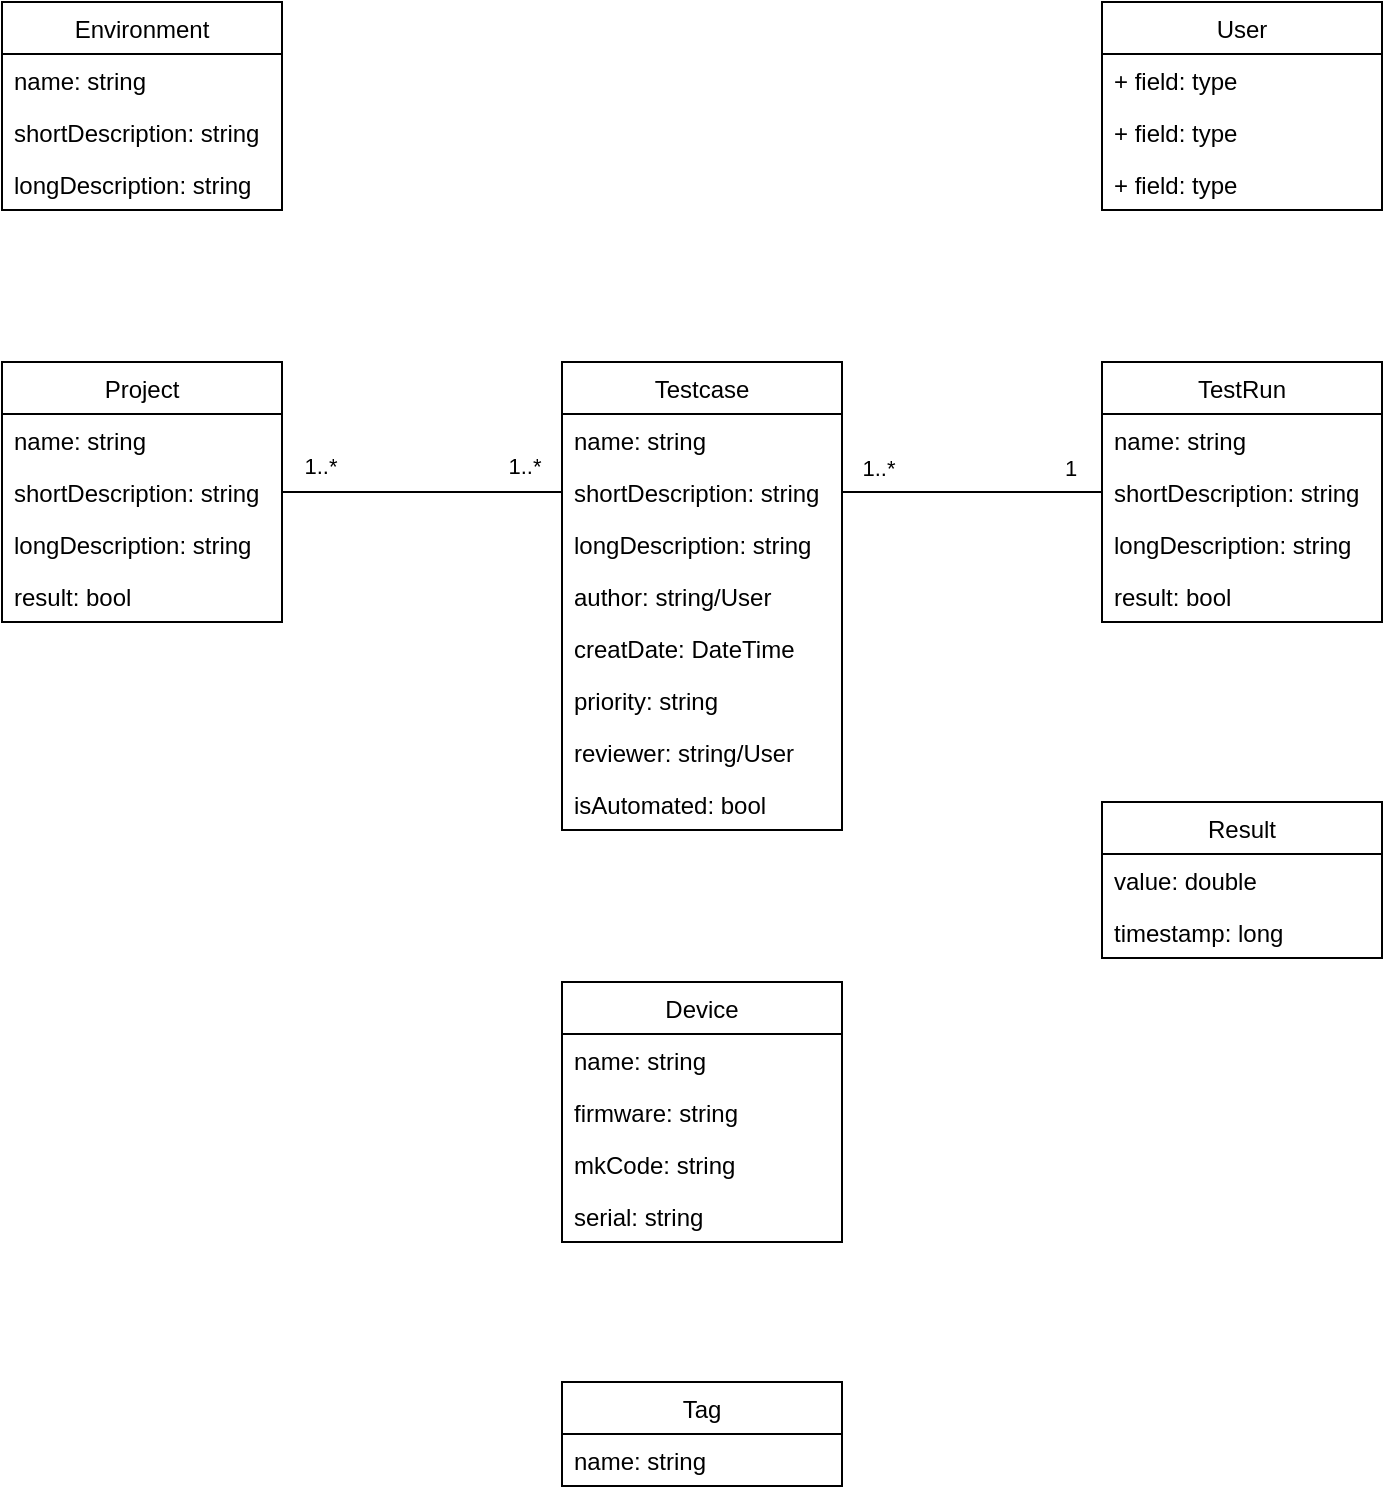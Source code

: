 <mxfile version="20.8.20" type="device"><diagram name="Page-1" id="80xlIoIL_Tgqml4ueEH9"><mxGraphModel dx="868" dy="750" grid="1" gridSize="10" guides="1" tooltips="1" connect="1" arrows="1" fold="1" page="1" pageScale="1" pageWidth="827" pageHeight="1169" math="0" shadow="0"><root><mxCell id="0"/><mxCell id="1" parent="0"/><mxCell id="hktTCCk2dDebHr9fmQuZ-1" value="Environment" style="swimlane;fontStyle=0;childLayout=stackLayout;horizontal=1;startSize=26;fillColor=none;horizontalStack=0;resizeParent=1;resizeParentMax=0;resizeLast=0;collapsible=1;marginBottom=0;" vertex="1" parent="1"><mxGeometry x="80" y="250" width="140" height="104" as="geometry"/></mxCell><mxCell id="hktTCCk2dDebHr9fmQuZ-2" value="name: string" style="text;strokeColor=none;fillColor=none;align=left;verticalAlign=top;spacingLeft=4;spacingRight=4;overflow=hidden;rotatable=0;points=[[0,0.5],[1,0.5]];portConstraint=eastwest;" vertex="1" parent="hktTCCk2dDebHr9fmQuZ-1"><mxGeometry y="26" width="140" height="26" as="geometry"/></mxCell><mxCell id="hktTCCk2dDebHr9fmQuZ-3" value="shortDescription: string" style="text;strokeColor=none;fillColor=none;align=left;verticalAlign=top;spacingLeft=4;spacingRight=4;overflow=hidden;rotatable=0;points=[[0,0.5],[1,0.5]];portConstraint=eastwest;" vertex="1" parent="hktTCCk2dDebHr9fmQuZ-1"><mxGeometry y="52" width="140" height="26" as="geometry"/></mxCell><mxCell id="hktTCCk2dDebHr9fmQuZ-51" value="longDescription: string" style="text;strokeColor=none;fillColor=none;align=left;verticalAlign=top;spacingLeft=4;spacingRight=4;overflow=hidden;rotatable=0;points=[[0,0.5],[1,0.5]];portConstraint=eastwest;" vertex="1" parent="hktTCCk2dDebHr9fmQuZ-1"><mxGeometry y="78" width="140" height="26" as="geometry"/></mxCell><mxCell id="hktTCCk2dDebHr9fmQuZ-5" value="Project" style="swimlane;fontStyle=0;childLayout=stackLayout;horizontal=1;startSize=26;fillColor=none;horizontalStack=0;resizeParent=1;resizeParentMax=0;resizeLast=0;collapsible=1;marginBottom=0;" vertex="1" parent="1"><mxGeometry x="80" y="430" width="140" height="130" as="geometry"/></mxCell><mxCell id="hktTCCk2dDebHr9fmQuZ-6" value="name: string" style="text;strokeColor=none;fillColor=none;align=left;verticalAlign=top;spacingLeft=4;spacingRight=4;overflow=hidden;rotatable=0;points=[[0,0.5],[1,0.5]];portConstraint=eastwest;" vertex="1" parent="hktTCCk2dDebHr9fmQuZ-5"><mxGeometry y="26" width="140" height="26" as="geometry"/></mxCell><mxCell id="hktTCCk2dDebHr9fmQuZ-7" value="shortDescription: string" style="text;strokeColor=none;fillColor=none;align=left;verticalAlign=top;spacingLeft=4;spacingRight=4;overflow=hidden;rotatable=0;points=[[0,0.5],[1,0.5]];portConstraint=eastwest;" vertex="1" parent="hktTCCk2dDebHr9fmQuZ-5"><mxGeometry y="52" width="140" height="26" as="geometry"/></mxCell><mxCell id="hktTCCk2dDebHr9fmQuZ-8" value="longDescription: string" style="text;strokeColor=none;fillColor=none;align=left;verticalAlign=top;spacingLeft=4;spacingRight=4;overflow=hidden;rotatable=0;points=[[0,0.5],[1,0.5]];portConstraint=eastwest;" vertex="1" parent="hktTCCk2dDebHr9fmQuZ-5"><mxGeometry y="78" width="140" height="26" as="geometry"/></mxCell><mxCell id="hktTCCk2dDebHr9fmQuZ-53" value="result: bool" style="text;strokeColor=none;fillColor=none;align=left;verticalAlign=top;spacingLeft=4;spacingRight=4;overflow=hidden;rotatable=0;points=[[0,0.5],[1,0.5]];portConstraint=eastwest;" vertex="1" parent="hktTCCk2dDebHr9fmQuZ-5"><mxGeometry y="104" width="140" height="26" as="geometry"/></mxCell><mxCell id="hktTCCk2dDebHr9fmQuZ-11" value="Testcase" style="swimlane;fontStyle=0;childLayout=stackLayout;horizontal=1;startSize=26;fillColor=none;horizontalStack=0;resizeParent=1;resizeParentMax=0;resizeLast=0;collapsible=1;marginBottom=0;" vertex="1" parent="1"><mxGeometry x="360" y="430" width="140" height="234" as="geometry"/></mxCell><mxCell id="hktTCCk2dDebHr9fmQuZ-12" value="name: string" style="text;strokeColor=none;fillColor=none;align=left;verticalAlign=top;spacingLeft=4;spacingRight=4;overflow=hidden;rotatable=0;points=[[0,0.5],[1,0.5]];portConstraint=eastwest;" vertex="1" parent="hktTCCk2dDebHr9fmQuZ-11"><mxGeometry y="26" width="140" height="26" as="geometry"/></mxCell><mxCell id="hktTCCk2dDebHr9fmQuZ-13" value="shortDescription: string" style="text;strokeColor=none;fillColor=none;align=left;verticalAlign=top;spacingLeft=4;spacingRight=4;overflow=hidden;rotatable=0;points=[[0,0.5],[1,0.5]];portConstraint=eastwest;" vertex="1" parent="hktTCCk2dDebHr9fmQuZ-11"><mxGeometry y="52" width="140" height="26" as="geometry"/></mxCell><mxCell id="hktTCCk2dDebHr9fmQuZ-14" value="longDescription: string" style="text;strokeColor=none;fillColor=none;align=left;verticalAlign=top;spacingLeft=4;spacingRight=4;overflow=hidden;rotatable=0;points=[[0,0.5],[1,0.5]];portConstraint=eastwest;" vertex="1" parent="hktTCCk2dDebHr9fmQuZ-11"><mxGeometry y="78" width="140" height="26" as="geometry"/></mxCell><mxCell id="hktTCCk2dDebHr9fmQuZ-15" value="author: string/User" style="text;strokeColor=none;fillColor=none;align=left;verticalAlign=top;spacingLeft=4;spacingRight=4;overflow=hidden;rotatable=0;points=[[0,0.5],[1,0.5]];portConstraint=eastwest;" vertex="1" parent="hktTCCk2dDebHr9fmQuZ-11"><mxGeometry y="104" width="140" height="26" as="geometry"/></mxCell><mxCell id="hktTCCk2dDebHr9fmQuZ-23" value="creatDate: DateTime" style="text;strokeColor=none;fillColor=none;align=left;verticalAlign=top;spacingLeft=4;spacingRight=4;overflow=hidden;rotatable=0;points=[[0,0.5],[1,0.5]];portConstraint=eastwest;" vertex="1" parent="hktTCCk2dDebHr9fmQuZ-11"><mxGeometry y="130" width="140" height="26" as="geometry"/></mxCell><mxCell id="hktTCCk2dDebHr9fmQuZ-48" value="priority: string" style="text;strokeColor=none;fillColor=none;align=left;verticalAlign=top;spacingLeft=4;spacingRight=4;overflow=hidden;rotatable=0;points=[[0,0.5],[1,0.5]];portConstraint=eastwest;" vertex="1" parent="hktTCCk2dDebHr9fmQuZ-11"><mxGeometry y="156" width="140" height="26" as="geometry"/></mxCell><mxCell id="hktTCCk2dDebHr9fmQuZ-49" value="reviewer: string/User" style="text;strokeColor=none;fillColor=none;align=left;verticalAlign=top;spacingLeft=4;spacingRight=4;overflow=hidden;rotatable=0;points=[[0,0.5],[1,0.5]];portConstraint=eastwest;" vertex="1" parent="hktTCCk2dDebHr9fmQuZ-11"><mxGeometry y="182" width="140" height="26" as="geometry"/></mxCell><mxCell id="hktTCCk2dDebHr9fmQuZ-50" value="isAutomated: bool" style="text;strokeColor=none;fillColor=none;align=left;verticalAlign=top;spacingLeft=4;spacingRight=4;overflow=hidden;rotatable=0;points=[[0,0.5],[1,0.5]];portConstraint=eastwest;" vertex="1" parent="hktTCCk2dDebHr9fmQuZ-11"><mxGeometry y="208" width="140" height="26" as="geometry"/></mxCell><mxCell id="hktTCCk2dDebHr9fmQuZ-16" style="edgeStyle=orthogonalEdgeStyle;rounded=0;orthogonalLoop=1;jettySize=auto;html=1;exitX=1;exitY=0.5;exitDx=0;exitDy=0;entryX=0;entryY=0.5;entryDx=0;entryDy=0;endArrow=none;endFill=0;" edge="1" parent="1" source="hktTCCk2dDebHr9fmQuZ-7" target="hktTCCk2dDebHr9fmQuZ-13"><mxGeometry relative="1" as="geometry"/></mxCell><mxCell id="hktTCCk2dDebHr9fmQuZ-25" value="1..*" style="edgeLabel;html=1;align=center;verticalAlign=middle;resizable=0;points=[];" vertex="1" connectable="0" parent="hktTCCk2dDebHr9fmQuZ-16"><mxGeometry x="-0.735" y="1" relative="1" as="geometry"><mxPoint y="-12" as="offset"/></mxGeometry></mxCell><mxCell id="hktTCCk2dDebHr9fmQuZ-26" value="1..*" style="edgeLabel;html=1;align=center;verticalAlign=middle;resizable=0;points=[];" vertex="1" connectable="0" parent="hktTCCk2dDebHr9fmQuZ-16"><mxGeometry x="0.722" y="1" relative="1" as="geometry"><mxPoint y="-12" as="offset"/></mxGeometry></mxCell><mxCell id="hktTCCk2dDebHr9fmQuZ-17" value="TestRun" style="swimlane;fontStyle=0;childLayout=stackLayout;horizontal=1;startSize=26;fillColor=none;horizontalStack=0;resizeParent=1;resizeParentMax=0;resizeLast=0;collapsible=1;marginBottom=0;" vertex="1" parent="1"><mxGeometry x="630" y="430" width="140" height="130" as="geometry"/></mxCell><mxCell id="hktTCCk2dDebHr9fmQuZ-18" value="name: string" style="text;strokeColor=none;fillColor=none;align=left;verticalAlign=top;spacingLeft=4;spacingRight=4;overflow=hidden;rotatable=0;points=[[0,0.5],[1,0.5]];portConstraint=eastwest;" vertex="1" parent="hktTCCk2dDebHr9fmQuZ-17"><mxGeometry y="26" width="140" height="26" as="geometry"/></mxCell><mxCell id="hktTCCk2dDebHr9fmQuZ-19" value="shortDescription: string" style="text;strokeColor=none;fillColor=none;align=left;verticalAlign=top;spacingLeft=4;spacingRight=4;overflow=hidden;rotatable=0;points=[[0,0.5],[1,0.5]];portConstraint=eastwest;" vertex="1" parent="hktTCCk2dDebHr9fmQuZ-17"><mxGeometry y="52" width="140" height="26" as="geometry"/></mxCell><mxCell id="hktTCCk2dDebHr9fmQuZ-20" value="longDescription: string" style="text;strokeColor=none;fillColor=none;align=left;verticalAlign=top;spacingLeft=4;spacingRight=4;overflow=hidden;rotatable=0;points=[[0,0.5],[1,0.5]];portConstraint=eastwest;" vertex="1" parent="hktTCCk2dDebHr9fmQuZ-17"><mxGeometry y="78" width="140" height="26" as="geometry"/></mxCell><mxCell id="hktTCCk2dDebHr9fmQuZ-52" value="result: bool" style="text;strokeColor=none;fillColor=none;align=left;verticalAlign=top;spacingLeft=4;spacingRight=4;overflow=hidden;rotatable=0;points=[[0,0.5],[1,0.5]];portConstraint=eastwest;" vertex="1" parent="hktTCCk2dDebHr9fmQuZ-17"><mxGeometry y="104" width="140" height="26" as="geometry"/></mxCell><mxCell id="hktTCCk2dDebHr9fmQuZ-24" style="edgeStyle=orthogonalEdgeStyle;rounded=0;orthogonalLoop=1;jettySize=auto;html=1;entryX=0;entryY=0.5;entryDx=0;entryDy=0;endArrow=none;endFill=0;exitX=1;exitY=0.5;exitDx=0;exitDy=0;" edge="1" parent="1" source="hktTCCk2dDebHr9fmQuZ-13" target="hktTCCk2dDebHr9fmQuZ-19"><mxGeometry relative="1" as="geometry"><mxPoint x="540" y="580" as="sourcePoint"/><mxPoint x="370" y="505" as="targetPoint"/></mxGeometry></mxCell><mxCell id="hktTCCk2dDebHr9fmQuZ-68" value="1..*" style="edgeLabel;html=1;align=center;verticalAlign=middle;resizable=0;points=[];" vertex="1" connectable="0" parent="hktTCCk2dDebHr9fmQuZ-24"><mxGeometry x="-0.723" y="2" relative="1" as="geometry"><mxPoint y="-10" as="offset"/></mxGeometry></mxCell><mxCell id="hktTCCk2dDebHr9fmQuZ-69" value="1" style="edgeLabel;html=1;align=center;verticalAlign=middle;resizable=0;points=[];" vertex="1" connectable="0" parent="hktTCCk2dDebHr9fmQuZ-24"><mxGeometry x="0.753" y="2" relative="1" as="geometry"><mxPoint y="-10" as="offset"/></mxGeometry></mxCell><mxCell id="hktTCCk2dDebHr9fmQuZ-37" value="Device" style="swimlane;fontStyle=0;childLayout=stackLayout;horizontal=1;startSize=26;fillColor=none;horizontalStack=0;resizeParent=1;resizeParentMax=0;resizeLast=0;collapsible=1;marginBottom=0;" vertex="1" parent="1"><mxGeometry x="360" y="740" width="140" height="130" as="geometry"/></mxCell><mxCell id="hktTCCk2dDebHr9fmQuZ-38" value="name: string" style="text;strokeColor=none;fillColor=none;align=left;verticalAlign=top;spacingLeft=4;spacingRight=4;overflow=hidden;rotatable=0;points=[[0,0.5],[1,0.5]];portConstraint=eastwest;" vertex="1" parent="hktTCCk2dDebHr9fmQuZ-37"><mxGeometry y="26" width="140" height="26" as="geometry"/></mxCell><mxCell id="hktTCCk2dDebHr9fmQuZ-39" value="firmware: string" style="text;strokeColor=none;fillColor=none;align=left;verticalAlign=top;spacingLeft=4;spacingRight=4;overflow=hidden;rotatable=0;points=[[0,0.5],[1,0.5]];portConstraint=eastwest;" vertex="1" parent="hktTCCk2dDebHr9fmQuZ-37"><mxGeometry y="52" width="140" height="26" as="geometry"/></mxCell><mxCell id="hktTCCk2dDebHr9fmQuZ-40" value="mkCode: string" style="text;strokeColor=none;fillColor=none;align=left;verticalAlign=top;spacingLeft=4;spacingRight=4;overflow=hidden;rotatable=0;points=[[0,0.5],[1,0.5]];portConstraint=eastwest;" vertex="1" parent="hktTCCk2dDebHr9fmQuZ-37"><mxGeometry y="78" width="140" height="26" as="geometry"/></mxCell><mxCell id="hktTCCk2dDebHr9fmQuZ-41" value="serial: string" style="text;strokeColor=none;fillColor=none;align=left;verticalAlign=top;spacingLeft=4;spacingRight=4;overflow=hidden;rotatable=0;points=[[0,0.5],[1,0.5]];portConstraint=eastwest;" vertex="1" parent="hktTCCk2dDebHr9fmQuZ-37"><mxGeometry y="104" width="140" height="26" as="geometry"/></mxCell><mxCell id="hktTCCk2dDebHr9fmQuZ-44" value="Tag" style="swimlane;fontStyle=0;childLayout=stackLayout;horizontal=1;startSize=26;fillColor=none;horizontalStack=0;resizeParent=1;resizeParentMax=0;resizeLast=0;collapsible=1;marginBottom=0;" vertex="1" parent="1"><mxGeometry x="360" y="940" width="140" height="52" as="geometry"/></mxCell><mxCell id="hktTCCk2dDebHr9fmQuZ-45" value="name: string" style="text;strokeColor=none;fillColor=none;align=left;verticalAlign=top;spacingLeft=4;spacingRight=4;overflow=hidden;rotatable=0;points=[[0,0.5],[1,0.5]];portConstraint=eastwest;" vertex="1" parent="hktTCCk2dDebHr9fmQuZ-44"><mxGeometry y="26" width="140" height="26" as="geometry"/></mxCell><mxCell id="hktTCCk2dDebHr9fmQuZ-58" value="User" style="swimlane;fontStyle=0;childLayout=stackLayout;horizontal=1;startSize=26;fillColor=none;horizontalStack=0;resizeParent=1;resizeParentMax=0;resizeLast=0;collapsible=1;marginBottom=0;" vertex="1" parent="1"><mxGeometry x="630" y="250" width="140" height="104" as="geometry"/></mxCell><mxCell id="hktTCCk2dDebHr9fmQuZ-59" value="+ field: type" style="text;strokeColor=none;fillColor=none;align=left;verticalAlign=top;spacingLeft=4;spacingRight=4;overflow=hidden;rotatable=0;points=[[0,0.5],[1,0.5]];portConstraint=eastwest;" vertex="1" parent="hktTCCk2dDebHr9fmQuZ-58"><mxGeometry y="26" width="140" height="26" as="geometry"/></mxCell><mxCell id="hktTCCk2dDebHr9fmQuZ-60" value="+ field: type" style="text;strokeColor=none;fillColor=none;align=left;verticalAlign=top;spacingLeft=4;spacingRight=4;overflow=hidden;rotatable=0;points=[[0,0.5],[1,0.5]];portConstraint=eastwest;" vertex="1" parent="hktTCCk2dDebHr9fmQuZ-58"><mxGeometry y="52" width="140" height="26" as="geometry"/></mxCell><mxCell id="hktTCCk2dDebHr9fmQuZ-61" value="+ field: type" style="text;strokeColor=none;fillColor=none;align=left;verticalAlign=top;spacingLeft=4;spacingRight=4;overflow=hidden;rotatable=0;points=[[0,0.5],[1,0.5]];portConstraint=eastwest;" vertex="1" parent="hktTCCk2dDebHr9fmQuZ-58"><mxGeometry y="78" width="140" height="26" as="geometry"/></mxCell><mxCell id="hktTCCk2dDebHr9fmQuZ-62" value="Result" style="swimlane;fontStyle=0;childLayout=stackLayout;horizontal=1;startSize=26;fillColor=none;horizontalStack=0;resizeParent=1;resizeParentMax=0;resizeLast=0;collapsible=1;marginBottom=0;" vertex="1" parent="1"><mxGeometry x="630" y="650" width="140" height="78" as="geometry"/></mxCell><mxCell id="hktTCCk2dDebHr9fmQuZ-64" value="value: double" style="text;strokeColor=none;fillColor=none;align=left;verticalAlign=top;spacingLeft=4;spacingRight=4;overflow=hidden;rotatable=0;points=[[0,0.5],[1,0.5]];portConstraint=eastwest;" vertex="1" parent="hktTCCk2dDebHr9fmQuZ-62"><mxGeometry y="26" width="140" height="26" as="geometry"/></mxCell><mxCell id="hktTCCk2dDebHr9fmQuZ-65" value="timestamp: long" style="text;strokeColor=none;fillColor=none;align=left;verticalAlign=top;spacingLeft=4;spacingRight=4;overflow=hidden;rotatable=0;points=[[0,0.5],[1,0.5]];portConstraint=eastwest;" vertex="1" parent="hktTCCk2dDebHr9fmQuZ-62"><mxGeometry y="52" width="140" height="26" as="geometry"/></mxCell></root></mxGraphModel></diagram></mxfile>